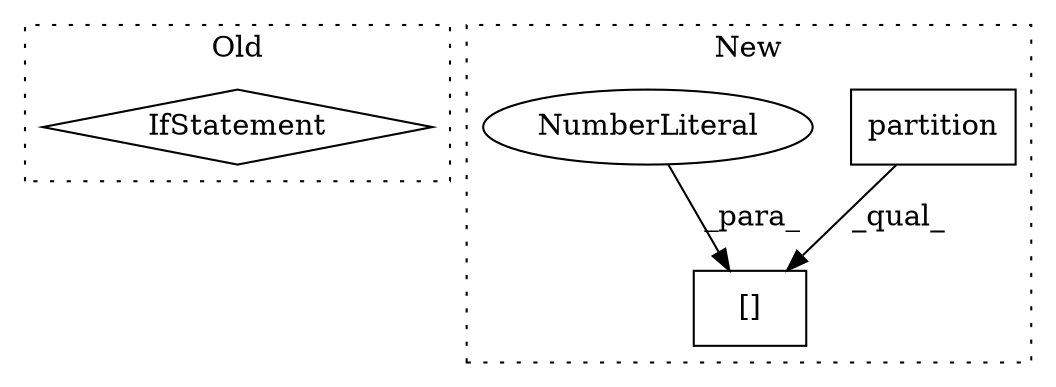 digraph G {
subgraph cluster0 {
1 [label="IfStatement" a="25" s="949" l="45" shape="diamond"];
label = "Old";
style="dotted";
}
subgraph cluster1 {
2 [label="partition" a="32" s="492,505" l="10,1" shape="box"];
3 [label="[]" a="2" s="468,508" l="39,1" shape="box"];
4 [label="NumberLiteral" a="34" s="507" l="1" shape="ellipse"];
label = "New";
style="dotted";
}
2 -> 3 [label="_qual_"];
4 -> 3 [label="_para_"];
}